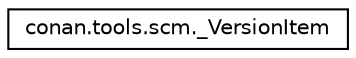 digraph "Graphical Class Hierarchy"
{
 // LATEX_PDF_SIZE
  edge [fontname="Helvetica",fontsize="10",labelfontname="Helvetica",labelfontsize="10"];
  node [fontname="Helvetica",fontsize="10",shape=record];
  rankdir="LR";
  Node0 [label="conan.tools.scm._VersionItem",height=0.2,width=0.4,color="black", fillcolor="white", style="filled",URL="$classconan_1_1tools_1_1scm_1_1__VersionItem.html",tooltip=" "];
}
